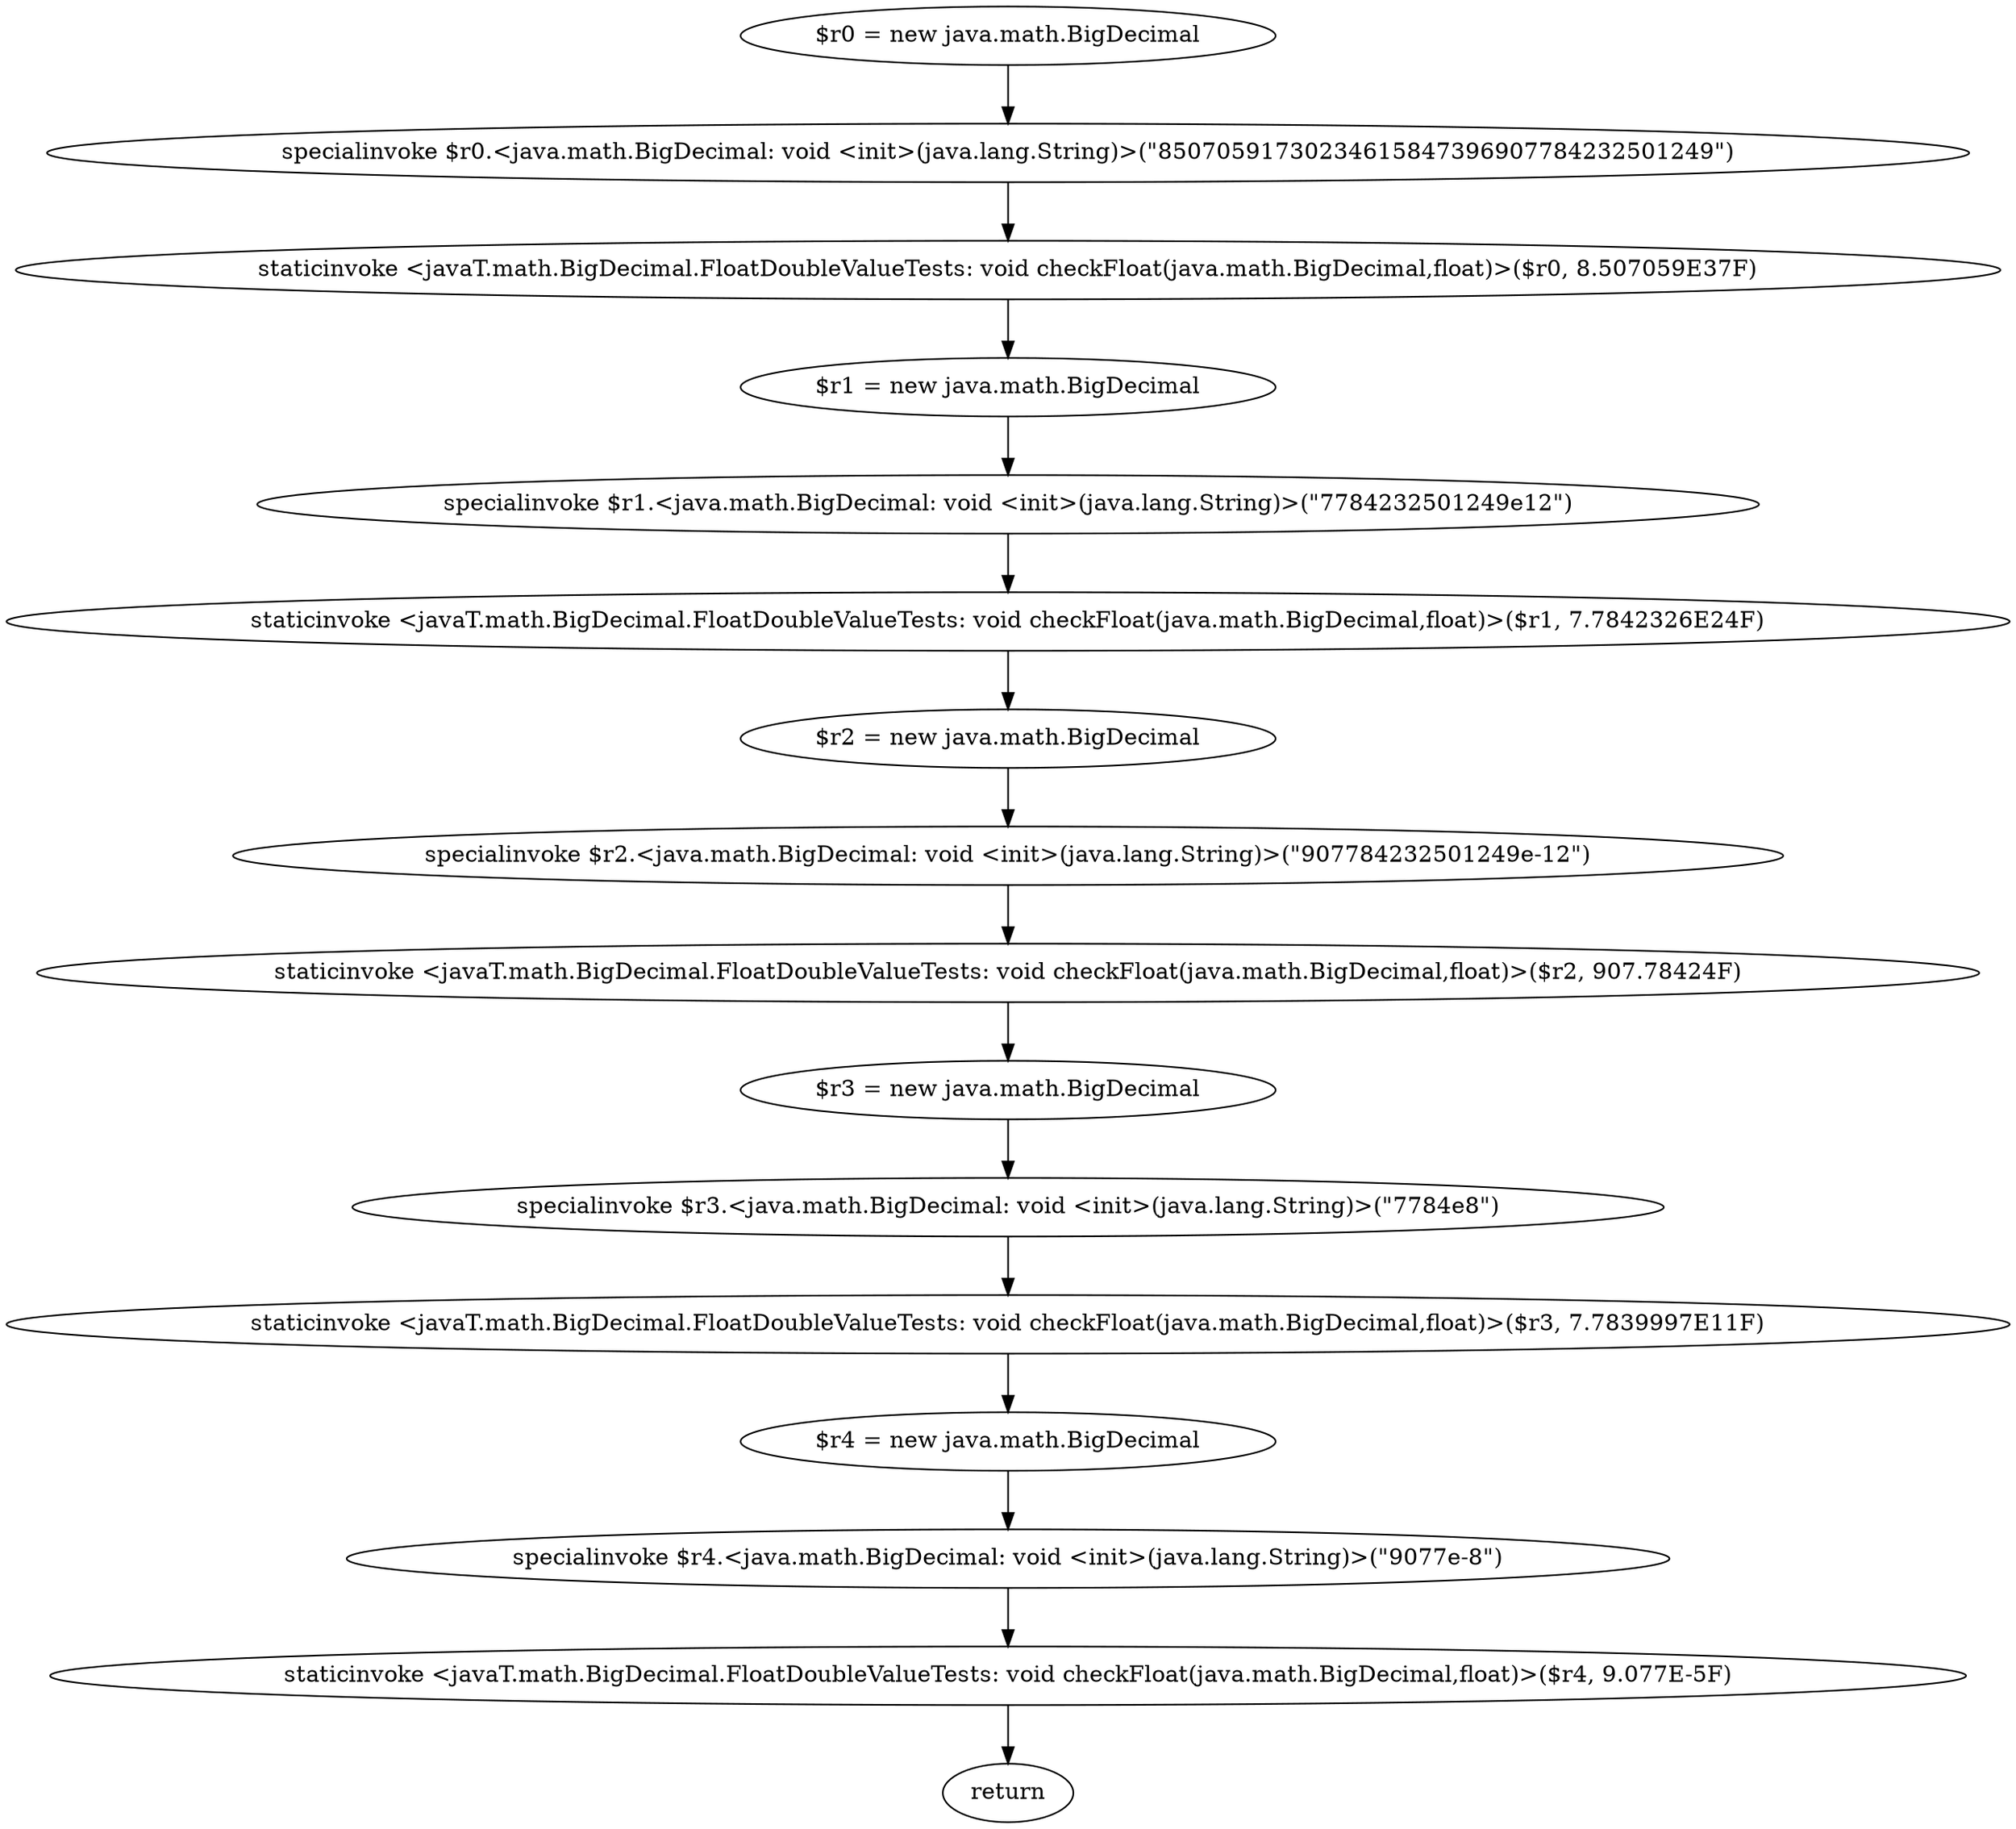 digraph "unitGraph" {
    "$r0 = new java.math.BigDecimal"
    "specialinvoke $r0.<java.math.BigDecimal: void <init>(java.lang.String)>(\"85070591730234615847396907784232501249\")"
    "staticinvoke <javaT.math.BigDecimal.FloatDoubleValueTests: void checkFloat(java.math.BigDecimal,float)>($r0, 8.507059E37F)"
    "$r1 = new java.math.BigDecimal"
    "specialinvoke $r1.<java.math.BigDecimal: void <init>(java.lang.String)>(\"7784232501249e12\")"
    "staticinvoke <javaT.math.BigDecimal.FloatDoubleValueTests: void checkFloat(java.math.BigDecimal,float)>($r1, 7.7842326E24F)"
    "$r2 = new java.math.BigDecimal"
    "specialinvoke $r2.<java.math.BigDecimal: void <init>(java.lang.String)>(\"907784232501249e-12\")"
    "staticinvoke <javaT.math.BigDecimal.FloatDoubleValueTests: void checkFloat(java.math.BigDecimal,float)>($r2, 907.78424F)"
    "$r3 = new java.math.BigDecimal"
    "specialinvoke $r3.<java.math.BigDecimal: void <init>(java.lang.String)>(\"7784e8\")"
    "staticinvoke <javaT.math.BigDecimal.FloatDoubleValueTests: void checkFloat(java.math.BigDecimal,float)>($r3, 7.7839997E11F)"
    "$r4 = new java.math.BigDecimal"
    "specialinvoke $r4.<java.math.BigDecimal: void <init>(java.lang.String)>(\"9077e-8\")"
    "staticinvoke <javaT.math.BigDecimal.FloatDoubleValueTests: void checkFloat(java.math.BigDecimal,float)>($r4, 9.077E-5F)"
    "return"
    "$r0 = new java.math.BigDecimal"->"specialinvoke $r0.<java.math.BigDecimal: void <init>(java.lang.String)>(\"85070591730234615847396907784232501249\")";
    "specialinvoke $r0.<java.math.BigDecimal: void <init>(java.lang.String)>(\"85070591730234615847396907784232501249\")"->"staticinvoke <javaT.math.BigDecimal.FloatDoubleValueTests: void checkFloat(java.math.BigDecimal,float)>($r0, 8.507059E37F)";
    "staticinvoke <javaT.math.BigDecimal.FloatDoubleValueTests: void checkFloat(java.math.BigDecimal,float)>($r0, 8.507059E37F)"->"$r1 = new java.math.BigDecimal";
    "$r1 = new java.math.BigDecimal"->"specialinvoke $r1.<java.math.BigDecimal: void <init>(java.lang.String)>(\"7784232501249e12\")";
    "specialinvoke $r1.<java.math.BigDecimal: void <init>(java.lang.String)>(\"7784232501249e12\")"->"staticinvoke <javaT.math.BigDecimal.FloatDoubleValueTests: void checkFloat(java.math.BigDecimal,float)>($r1, 7.7842326E24F)";
    "staticinvoke <javaT.math.BigDecimal.FloatDoubleValueTests: void checkFloat(java.math.BigDecimal,float)>($r1, 7.7842326E24F)"->"$r2 = new java.math.BigDecimal";
    "$r2 = new java.math.BigDecimal"->"specialinvoke $r2.<java.math.BigDecimal: void <init>(java.lang.String)>(\"907784232501249e-12\")";
    "specialinvoke $r2.<java.math.BigDecimal: void <init>(java.lang.String)>(\"907784232501249e-12\")"->"staticinvoke <javaT.math.BigDecimal.FloatDoubleValueTests: void checkFloat(java.math.BigDecimal,float)>($r2, 907.78424F)";
    "staticinvoke <javaT.math.BigDecimal.FloatDoubleValueTests: void checkFloat(java.math.BigDecimal,float)>($r2, 907.78424F)"->"$r3 = new java.math.BigDecimal";
    "$r3 = new java.math.BigDecimal"->"specialinvoke $r3.<java.math.BigDecimal: void <init>(java.lang.String)>(\"7784e8\")";
    "specialinvoke $r3.<java.math.BigDecimal: void <init>(java.lang.String)>(\"7784e8\")"->"staticinvoke <javaT.math.BigDecimal.FloatDoubleValueTests: void checkFloat(java.math.BigDecimal,float)>($r3, 7.7839997E11F)";
    "staticinvoke <javaT.math.BigDecimal.FloatDoubleValueTests: void checkFloat(java.math.BigDecimal,float)>($r3, 7.7839997E11F)"->"$r4 = new java.math.BigDecimal";
    "$r4 = new java.math.BigDecimal"->"specialinvoke $r4.<java.math.BigDecimal: void <init>(java.lang.String)>(\"9077e-8\")";
    "specialinvoke $r4.<java.math.BigDecimal: void <init>(java.lang.String)>(\"9077e-8\")"->"staticinvoke <javaT.math.BigDecimal.FloatDoubleValueTests: void checkFloat(java.math.BigDecimal,float)>($r4, 9.077E-5F)";
    "staticinvoke <javaT.math.BigDecimal.FloatDoubleValueTests: void checkFloat(java.math.BigDecimal,float)>($r4, 9.077E-5F)"->"return";
}
